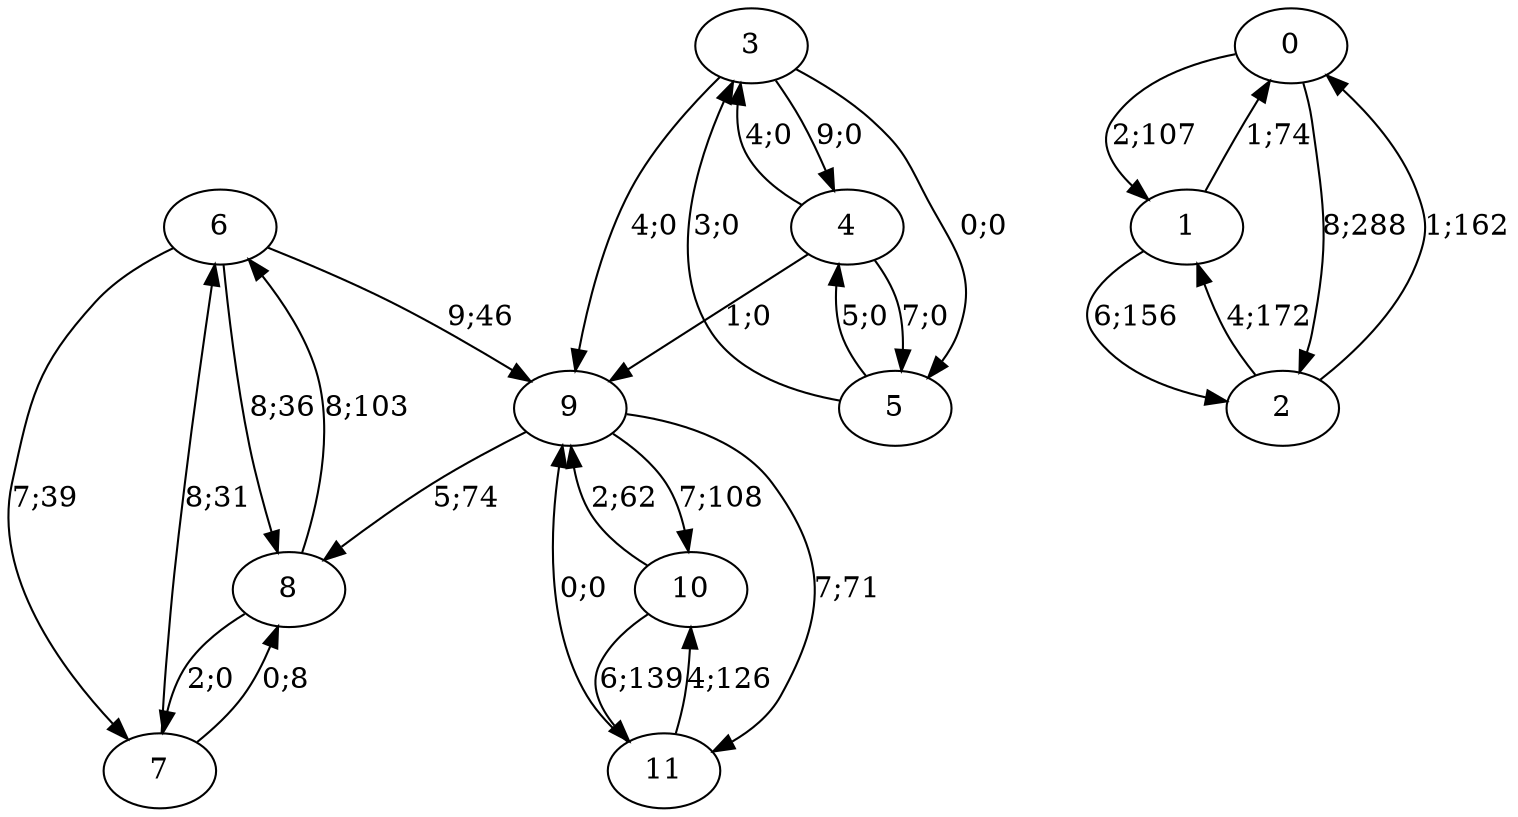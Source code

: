 digraph graph2490 {














6 -> 9 [color=black,label="9;46"]
6 -> 7 [color=black,label="7;39"]
6 -> 8 [color=black,label="8;36"]


7 -> 6 [color=black,label="8;31"]
7 -> 8 [color=black,label="0;8"]


8 -> 6 [color=black,label="8;103"]
8 -> 7 [color=black,label="2;0"]


























9 -> 8 [color=black,label="5;74"]
9 -> 10 [color=black,label="7;108"]
9 -> 11 [color=black,label="7;71"]


10 -> 9 [color=black,label="2;62"]
10 -> 11 [color=black,label="6;139"]


11 -> 9 [color=black,label="0;0"]
11 -> 10 [color=black,label="4;126"]


0 -> 1 [color=black,label="2;107"]
0 -> 2 [color=black,label="8;288"]


1 -> 0 [color=black,label="1;74"]
1 -> 2 [color=black,label="6;156"]


2 -> 0 [color=black,label="1;162"]
2 -> 1 [color=black,label="4;172"]


























3 -> 9 [color=black,label="4;0"]
3 -> 4 [color=black,label="9;0"]
3 -> 5 [color=black,label="0;0"]


4 -> 9 [color=black,label="1;0"]
4 -> 3 [color=black,label="4;0"]
4 -> 5 [color=black,label="7;0"]


5 -> 3 [color=black,label="3;0"]
5 -> 4 [color=black,label="5;0"]













}